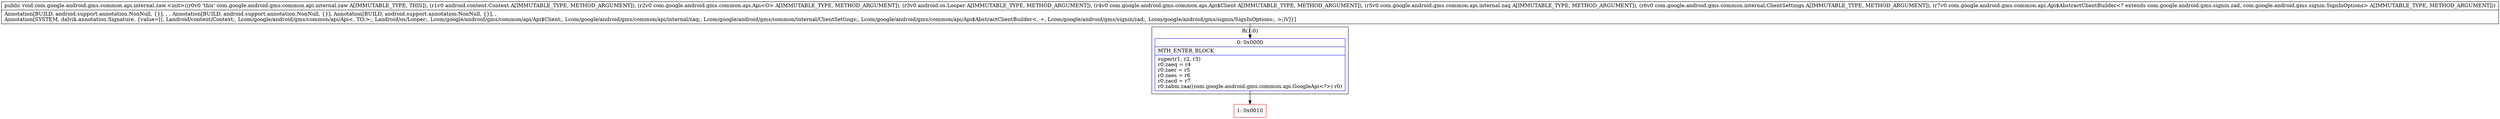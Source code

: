 digraph "CFG forcom.google.android.gms.common.api.internal.zaw.\<init\>(Landroid\/content\/Context;Lcom\/google\/android\/gms\/common\/api\/Api;Landroid\/os\/Looper;Lcom\/google\/android\/gms\/common\/api\/Api$Client;Lcom\/google\/android\/gms\/common\/api\/internal\/zaq;Lcom\/google\/android\/gms\/common\/internal\/ClientSettings;Lcom\/google\/android\/gms\/common\/api\/Api$AbstractClientBuilder;)V" {
subgraph cluster_Region_1441870406 {
label = "R(1:0)";
node [shape=record,color=blue];
Node_0 [shape=record,label="{0\:\ 0x0000|MTH_ENTER_BLOCK\l|super(r1, r2, r3)\lr0.zaeq = r4\lr0.zaer = r5\lr0.zaes = r6\lr0.zacd = r7\lr0.zabm.zaa((com.google.android.gms.common.api.GoogleApi\<?\>) r0)\l}"];
}
Node_1 [shape=record,color=red,label="{1\:\ 0x0010}"];
MethodNode[shape=record,label="{public void com.google.android.gms.common.api.internal.zaw.\<init\>((r0v0 'this' com.google.android.gms.common.api.internal.zaw A[IMMUTABLE_TYPE, THIS]), (r1v0 android.content.Context A[IMMUTABLE_TYPE, METHOD_ARGUMENT]), (r2v0 com.google.android.gms.common.api.Api\<O\> A[IMMUTABLE_TYPE, METHOD_ARGUMENT]), (r3v0 android.os.Looper A[IMMUTABLE_TYPE, METHOD_ARGUMENT]), (r4v0 com.google.android.gms.common.api.Api$Client A[IMMUTABLE_TYPE, METHOD_ARGUMENT]), (r5v0 com.google.android.gms.common.api.internal.zaq A[IMMUTABLE_TYPE, METHOD_ARGUMENT]), (r6v0 com.google.android.gms.common.internal.ClientSettings A[IMMUTABLE_TYPE, METHOD_ARGUMENT]), (r7v0 com.google.android.gms.common.api.Api$AbstractClientBuilder\<? extends com.google.android.gms.signin.zad, com.google.android.gms.signin.SignInOptions\> A[IMMUTABLE_TYPE, METHOD_ARGUMENT]))  | Annotation[BUILD, android.support.annotation.NonNull, \{\}], , , Annotation[BUILD, android.support.annotation.NonNull, \{\}], Annotation[BUILD, android.support.annotation.NonNull, \{\}], , \lAnnotation[SYSTEM, dalvik.annotation.Signature, \{value=[(, Landroid\/content\/Context;, Lcom\/google\/android\/gms\/common\/api\/Api\<, TO;\>;, Landroid\/os\/Looper;, Lcom\/google\/android\/gms\/common\/api\/Api$Client;, Lcom\/google\/android\/gms\/common\/api\/internal\/zaq;, Lcom\/google\/android\/gms\/common\/internal\/ClientSettings;, Lcom\/google\/android\/gms\/common\/api\/Api$AbstractClientBuilder\<, +, Lcom\/google\/android\/gms\/signin\/zad;, Lcom\/google\/android\/gms\/signin\/SignInOptions;, \>;)V]\}]\l}"];
MethodNode -> Node_0;
Node_0 -> Node_1;
}

